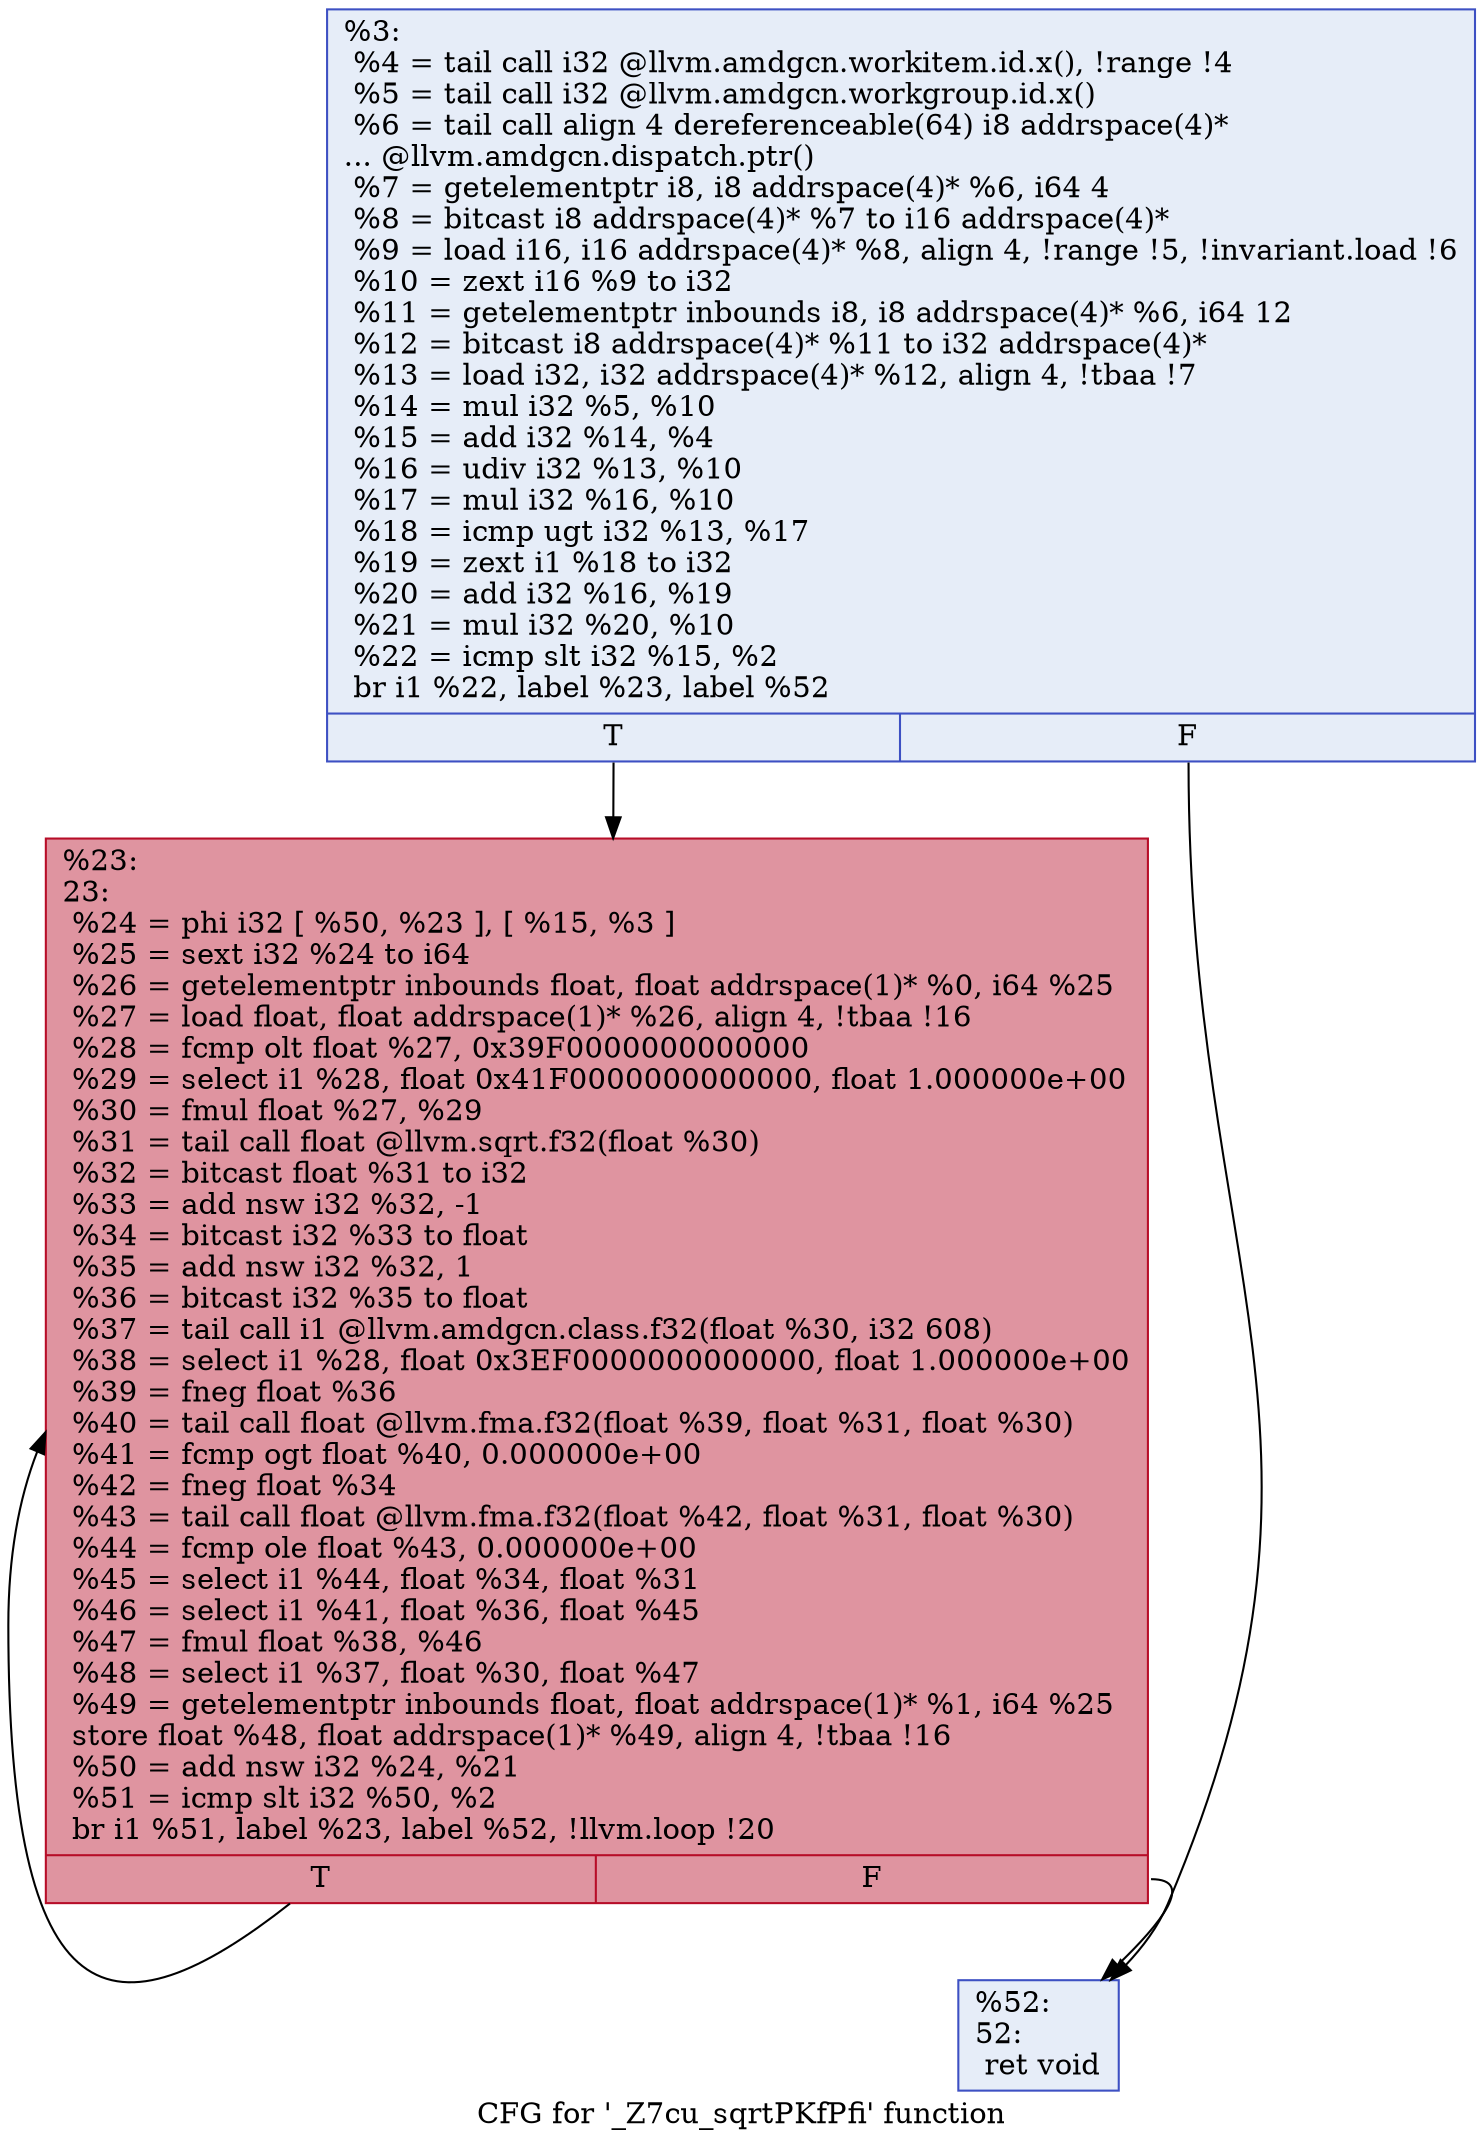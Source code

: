 digraph "CFG for '_Z7cu_sqrtPKfPfi' function" {
	label="CFG for '_Z7cu_sqrtPKfPfi' function";

	Node0x61a6960 [shape=record,color="#3d50c3ff", style=filled, fillcolor="#c7d7f070",label="{%3:\l  %4 = tail call i32 @llvm.amdgcn.workitem.id.x(), !range !4\l  %5 = tail call i32 @llvm.amdgcn.workgroup.id.x()\l  %6 = tail call align 4 dereferenceable(64) i8 addrspace(4)*\l... @llvm.amdgcn.dispatch.ptr()\l  %7 = getelementptr i8, i8 addrspace(4)* %6, i64 4\l  %8 = bitcast i8 addrspace(4)* %7 to i16 addrspace(4)*\l  %9 = load i16, i16 addrspace(4)* %8, align 4, !range !5, !invariant.load !6\l  %10 = zext i16 %9 to i32\l  %11 = getelementptr inbounds i8, i8 addrspace(4)* %6, i64 12\l  %12 = bitcast i8 addrspace(4)* %11 to i32 addrspace(4)*\l  %13 = load i32, i32 addrspace(4)* %12, align 4, !tbaa !7\l  %14 = mul i32 %5, %10\l  %15 = add i32 %14, %4\l  %16 = udiv i32 %13, %10\l  %17 = mul i32 %16, %10\l  %18 = icmp ugt i32 %13, %17\l  %19 = zext i1 %18 to i32\l  %20 = add i32 %16, %19\l  %21 = mul i32 %20, %10\l  %22 = icmp slt i32 %15, %2\l  br i1 %22, label %23, label %52\l|{<s0>T|<s1>F}}"];
	Node0x61a6960:s0 -> Node0x61a76f0;
	Node0x61a6960:s1 -> Node0x61a8fa0;
	Node0x61a76f0 [shape=record,color="#b70d28ff", style=filled, fillcolor="#b70d2870",label="{%23:\l23:                                               \l  %24 = phi i32 [ %50, %23 ], [ %15, %3 ]\l  %25 = sext i32 %24 to i64\l  %26 = getelementptr inbounds float, float addrspace(1)* %0, i64 %25\l  %27 = load float, float addrspace(1)* %26, align 4, !tbaa !16\l  %28 = fcmp olt float %27, 0x39F0000000000000\l  %29 = select i1 %28, float 0x41F0000000000000, float 1.000000e+00\l  %30 = fmul float %27, %29\l  %31 = tail call float @llvm.sqrt.f32(float %30)\l  %32 = bitcast float %31 to i32\l  %33 = add nsw i32 %32, -1\l  %34 = bitcast i32 %33 to float\l  %35 = add nsw i32 %32, 1\l  %36 = bitcast i32 %35 to float\l  %37 = tail call i1 @llvm.amdgcn.class.f32(float %30, i32 608)\l  %38 = select i1 %28, float 0x3EF0000000000000, float 1.000000e+00\l  %39 = fneg float %36\l  %40 = tail call float @llvm.fma.f32(float %39, float %31, float %30)\l  %41 = fcmp ogt float %40, 0.000000e+00\l  %42 = fneg float %34\l  %43 = tail call float @llvm.fma.f32(float %42, float %31, float %30)\l  %44 = fcmp ole float %43, 0.000000e+00\l  %45 = select i1 %44, float %34, float %31\l  %46 = select i1 %41, float %36, float %45\l  %47 = fmul float %38, %46\l  %48 = select i1 %37, float %30, float %47\l  %49 = getelementptr inbounds float, float addrspace(1)* %1, i64 %25\l  store float %48, float addrspace(1)* %49, align 4, !tbaa !16\l  %50 = add nsw i32 %24, %21\l  %51 = icmp slt i32 %50, %2\l  br i1 %51, label %23, label %52, !llvm.loop !20\l|{<s0>T|<s1>F}}"];
	Node0x61a76f0:s0 -> Node0x61a76f0;
	Node0x61a76f0:s1 -> Node0x61a8fa0;
	Node0x61a8fa0 [shape=record,color="#3d50c3ff", style=filled, fillcolor="#c7d7f070",label="{%52:\l52:                                               \l  ret void\l}"];
}
